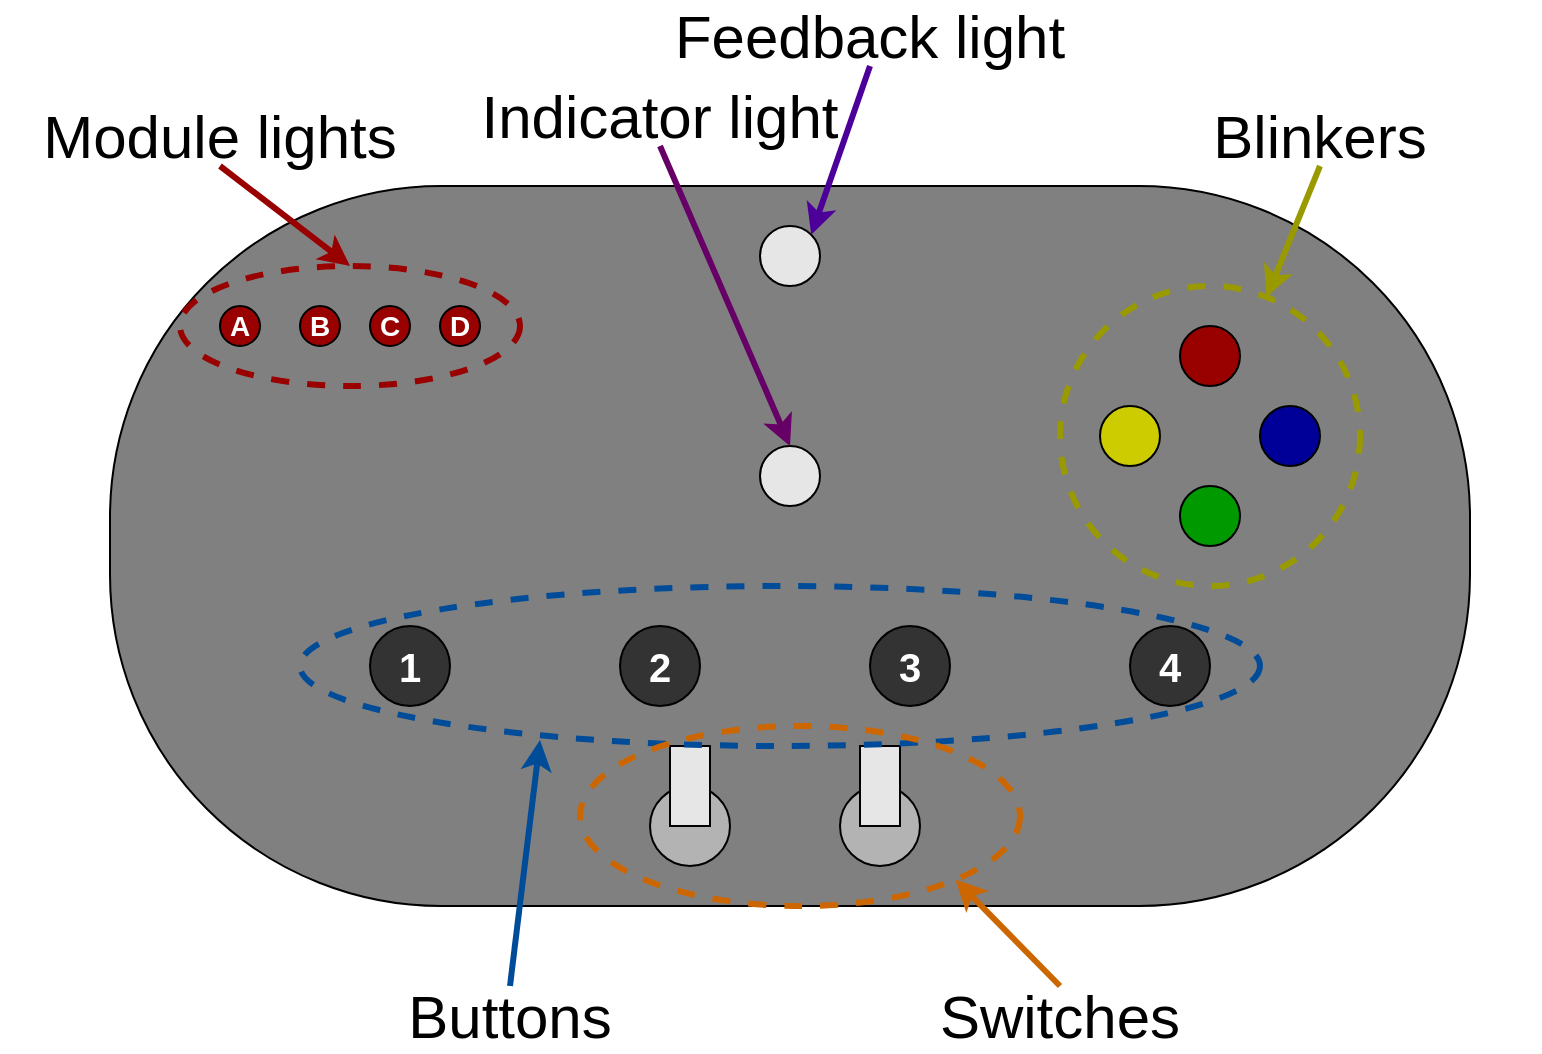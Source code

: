 <mxfile version="24.7.15">
  <diagram name="Page-1" id="f1resBihjJA7YEVhDyNh">
    <mxGraphModel dx="2074" dy="1134" grid="1" gridSize="10" guides="1" tooltips="1" connect="1" arrows="1" fold="1" page="1" pageScale="1" pageWidth="850" pageHeight="1100" math="0" shadow="0">
      <root>
        <mxCell id="0" />
        <mxCell id="1" parent="0" />
        <mxCell id="CFGmLskJlid70sAjZfMm-1" value="" style="rounded=1;whiteSpace=wrap;html=1;arcSize=46;fillColor=#808080;" vertex="1" parent="1">
          <mxGeometry x="85" y="120" width="680" height="360" as="geometry" />
        </mxCell>
        <mxCell id="CFGmLskJlid70sAjZfMm-2" value="" style="ellipse;whiteSpace=wrap;html=1;fillColor=#E6E6E6;" vertex="1" parent="1">
          <mxGeometry x="410" y="140" width="30" height="30" as="geometry" />
        </mxCell>
        <mxCell id="CFGmLskJlid70sAjZfMm-3" value="" style="ellipse;whiteSpace=wrap;html=1;fillColor=#E6E6E6;" vertex="1" parent="1">
          <mxGeometry x="410" y="250" width="30" height="30" as="geometry" />
        </mxCell>
        <mxCell id="CFGmLskJlid70sAjZfMm-4" value="" style="ellipse;whiteSpace=wrap;html=1;fillColor=#009900;" vertex="1" parent="1">
          <mxGeometry x="620" y="270" width="30" height="30" as="geometry" />
        </mxCell>
        <mxCell id="CFGmLskJlid70sAjZfMm-5" value="" style="ellipse;whiteSpace=wrap;html=1;fillColor=#990000;" vertex="1" parent="1">
          <mxGeometry x="620" y="190" width="30" height="30" as="geometry" />
        </mxCell>
        <mxCell id="CFGmLskJlid70sAjZfMm-6" value="" style="ellipse;whiteSpace=wrap;html=1;fillColor=#000099;" vertex="1" parent="1">
          <mxGeometry x="660" y="230" width="30" height="30" as="geometry" />
        </mxCell>
        <mxCell id="CFGmLskJlid70sAjZfMm-7" value="" style="ellipse;whiteSpace=wrap;html=1;direction=south;fillColor=#CCCC00;" vertex="1" parent="1">
          <mxGeometry x="580" y="230" width="30" height="30" as="geometry" />
        </mxCell>
        <mxCell id="CFGmLskJlid70sAjZfMm-8" value="" style="ellipse;whiteSpace=wrap;html=1;fillColor=#B3B3B3;" vertex="1" parent="1">
          <mxGeometry x="450" y="420" width="40" height="40" as="geometry" />
        </mxCell>
        <mxCell id="CFGmLskJlid70sAjZfMm-9" value="&lt;font style=&quot;font-size: 20px;&quot; color=&quot;#ffffff&quot;&gt;&lt;b&gt;2&lt;/b&gt;&lt;/font&gt;" style="ellipse;whiteSpace=wrap;html=1;fillColor=#333333;" vertex="1" parent="1">
          <mxGeometry x="340" y="340" width="40" height="40" as="geometry" />
        </mxCell>
        <mxCell id="CFGmLskJlid70sAjZfMm-10" value="&lt;font size=&quot;1&quot; color=&quot;#ffffff&quot;&gt;&lt;b style=&quot;font-size: 20px;&quot;&gt;1&lt;/b&gt;&lt;/font&gt;" style="ellipse;whiteSpace=wrap;html=1;fillColor=#333333;" vertex="1" parent="1">
          <mxGeometry x="215" y="340" width="40" height="40" as="geometry" />
        </mxCell>
        <mxCell id="CFGmLskJlid70sAjZfMm-11" value="&lt;font color=&quot;#ffffff&quot; style=&quot;font-size: 20px;&quot;&gt;&lt;b&gt;3&lt;/b&gt;&lt;/font&gt;" style="ellipse;whiteSpace=wrap;html=1;fillColor=#333333;" vertex="1" parent="1">
          <mxGeometry x="465" y="340" width="40" height="40" as="geometry" />
        </mxCell>
        <mxCell id="CFGmLskJlid70sAjZfMm-12" value="&lt;font color=&quot;#ffffff&quot; style=&quot;font-size: 20px;&quot;&gt;&lt;b&gt;4&lt;/b&gt;&lt;/font&gt;" style="ellipse;whiteSpace=wrap;html=1;fillColor=#333333;" vertex="1" parent="1">
          <mxGeometry x="595" y="340" width="40" height="40" as="geometry" />
        </mxCell>
        <mxCell id="CFGmLskJlid70sAjZfMm-13" value="" style="ellipse;whiteSpace=wrap;html=1;fillColor=#B3B3B3;" vertex="1" parent="1">
          <mxGeometry x="355" y="420" width="40" height="40" as="geometry" />
        </mxCell>
        <mxCell id="CFGmLskJlid70sAjZfMm-14" value="&lt;b&gt;&lt;font style=&quot;font-size: 14px;&quot; color=&quot;#ffffff&quot;&gt;A&lt;/font&gt;&lt;/b&gt;" style="ellipse;whiteSpace=wrap;html=1;fillColor=#990000;" vertex="1" parent="1">
          <mxGeometry x="140" y="180" width="20" height="20" as="geometry" />
        </mxCell>
        <mxCell id="CFGmLskJlid70sAjZfMm-15" value="&lt;font size=&quot;1&quot; color=&quot;#ffffff&quot;&gt;&lt;b style=&quot;font-size: 14px;&quot;&gt;B&lt;/b&gt;&lt;/font&gt;" style="ellipse;whiteSpace=wrap;html=1;fillColor=#990000;" vertex="1" parent="1">
          <mxGeometry x="180" y="180" width="20" height="20" as="geometry" />
        </mxCell>
        <mxCell id="CFGmLskJlid70sAjZfMm-16" value="&lt;font color=&quot;#ffffff&quot; style=&quot;font-size: 14px;&quot;&gt;&lt;b&gt;C&lt;/b&gt;&lt;/font&gt;" style="ellipse;whiteSpace=wrap;html=1;fillColor=#990000;" vertex="1" parent="1">
          <mxGeometry x="215" y="180" width="20" height="20" as="geometry" />
        </mxCell>
        <mxCell id="CFGmLskJlid70sAjZfMm-17" value="&lt;font color=&quot;#ffffff&quot; style=&quot;font-size: 14px;&quot;&gt;&lt;b&gt;D&lt;/b&gt;&lt;/font&gt;" style="ellipse;whiteSpace=wrap;html=1;fillColor=#990000;" vertex="1" parent="1">
          <mxGeometry x="250" y="180" width="20" height="20" as="geometry" />
        </mxCell>
        <mxCell id="CFGmLskJlid70sAjZfMm-18" value="" style="rounded=0;whiteSpace=wrap;html=1;fillColor=#E6E6E6;" vertex="1" parent="1">
          <mxGeometry x="365" y="400" width="20" height="40" as="geometry" />
        </mxCell>
        <mxCell id="CFGmLskJlid70sAjZfMm-19" value="" style="rounded=0;whiteSpace=wrap;html=1;fillColor=#E6E6E6;" vertex="1" parent="1">
          <mxGeometry x="460" y="400" width="20" height="40" as="geometry" />
        </mxCell>
        <mxCell id="CFGmLskJlid70sAjZfMm-20" value="" style="ellipse;whiteSpace=wrap;html=1;fillColor=none;strokeColor=#990000;strokeWidth=3;dashed=1;" vertex="1" parent="1">
          <mxGeometry x="120" y="160" width="170" height="60" as="geometry" />
        </mxCell>
        <mxCell id="CFGmLskJlid70sAjZfMm-21" value="" style="ellipse;whiteSpace=wrap;html=1;fillColor=none;strokeColor=#999900;strokeWidth=3;dashed=1;" vertex="1" parent="1">
          <mxGeometry x="560" y="170" width="150" height="150" as="geometry" />
        </mxCell>
        <mxCell id="CFGmLskJlid70sAjZfMm-22" value="" style="ellipse;whiteSpace=wrap;html=1;fillColor=none;strokeColor=#004C99;strokeWidth=3;dashed=1;" vertex="1" parent="1">
          <mxGeometry x="180" y="320" width="480" height="80" as="geometry" />
        </mxCell>
        <mxCell id="CFGmLskJlid70sAjZfMm-23" value="" style="ellipse;whiteSpace=wrap;html=1;fillColor=none;strokeColor=#CC6600;strokeWidth=3;dashed=1;" vertex="1" parent="1">
          <mxGeometry x="320" y="390" width="220" height="90" as="geometry" />
        </mxCell>
        <mxCell id="CFGmLskJlid70sAjZfMm-24" value="&lt;font style=&quot;font-size: 30px;&quot;&gt;Feedback light&lt;br&gt;&lt;/font&gt;" style="text;html=1;align=center;verticalAlign=middle;whiteSpace=wrap;rounded=0;" vertex="1" parent="1">
          <mxGeometry x="355" y="30" width="220" height="30" as="geometry" />
        </mxCell>
        <mxCell id="CFGmLskJlid70sAjZfMm-25" value="&lt;div&gt;&lt;font style=&quot;font-size: 30px;&quot;&gt;Indicator light&lt;/font&gt;&lt;/div&gt;" style="text;html=1;align=center;verticalAlign=middle;whiteSpace=wrap;rounded=0;" vertex="1" parent="1">
          <mxGeometry x="250" y="70" width="220" height="30" as="geometry" />
        </mxCell>
        <mxCell id="CFGmLskJlid70sAjZfMm-27" value="&lt;font style=&quot;font-size: 30px;&quot;&gt;Blinkers &lt;/font&gt;" style="text;html=1;align=center;verticalAlign=middle;whiteSpace=wrap;rounded=0;" vertex="1" parent="1">
          <mxGeometry x="580" y="80" width="220" height="30" as="geometry" />
        </mxCell>
        <mxCell id="CFGmLskJlid70sAjZfMm-28" value="&lt;font style=&quot;font-size: 30px;&quot;&gt;Module lights&lt;br&gt;&lt;/font&gt;" style="text;html=1;align=center;verticalAlign=middle;whiteSpace=wrap;rounded=0;" vertex="1" parent="1">
          <mxGeometry x="30" y="80" width="220" height="30" as="geometry" />
        </mxCell>
        <mxCell id="CFGmLskJlid70sAjZfMm-29" value="&lt;font style=&quot;font-size: 30px;&quot;&gt;Buttons&lt;br&gt;&lt;/font&gt;" style="text;html=1;align=center;verticalAlign=middle;whiteSpace=wrap;rounded=0;" vertex="1" parent="1">
          <mxGeometry x="175" y="520" width="220" height="30" as="geometry" />
        </mxCell>
        <mxCell id="CFGmLskJlid70sAjZfMm-30" value="&lt;font style=&quot;font-size: 30px;&quot;&gt;Switches&lt;br&gt;&lt;/font&gt;" style="text;html=1;align=center;verticalAlign=middle;whiteSpace=wrap;rounded=0;" vertex="1" parent="1">
          <mxGeometry x="450" y="520" width="220" height="30" as="geometry" />
        </mxCell>
        <mxCell id="CFGmLskJlid70sAjZfMm-32" value="" style="endArrow=classic;html=1;rounded=0;exitX=0.5;exitY=1;exitDx=0;exitDy=0;entryX=0.5;entryY=0;entryDx=0;entryDy=0;strokeWidth=3;strokeColor=#990000;" edge="1" parent="1" source="CFGmLskJlid70sAjZfMm-28" target="CFGmLskJlid70sAjZfMm-20">
          <mxGeometry width="50" height="50" relative="1" as="geometry">
            <mxPoint y="240" as="sourcePoint" />
            <mxPoint x="50" y="190" as="targetPoint" />
          </mxGeometry>
        </mxCell>
        <mxCell id="CFGmLskJlid70sAjZfMm-33" value="" style="endArrow=classic;html=1;rounded=0;exitX=0.5;exitY=1;exitDx=0;exitDy=0;entryX=0.5;entryY=0;entryDx=0;entryDy=0;strokeWidth=3;strokeColor=#660066;" edge="1" parent="1" source="CFGmLskJlid70sAjZfMm-25" target="CFGmLskJlid70sAjZfMm-3">
          <mxGeometry width="50" height="50" relative="1" as="geometry">
            <mxPoint x="870" y="230" as="sourcePoint" />
            <mxPoint x="920" y="180" as="targetPoint" />
          </mxGeometry>
        </mxCell>
        <mxCell id="CFGmLskJlid70sAjZfMm-34" value="" style="endArrow=classic;html=1;rounded=0;exitX=0.5;exitY=1;exitDx=0;exitDy=0;entryX=1;entryY=0;entryDx=0;entryDy=0;strokeWidth=3;strokeColor=#4C0099;" edge="1" parent="1" source="CFGmLskJlid70sAjZfMm-24" target="CFGmLskJlid70sAjZfMm-2">
          <mxGeometry width="50" height="50" relative="1" as="geometry">
            <mxPoint x="970" y="250" as="sourcePoint" />
            <mxPoint x="1020" y="200" as="targetPoint" />
          </mxGeometry>
        </mxCell>
        <mxCell id="CFGmLskJlid70sAjZfMm-35" value="" style="endArrow=classic;html=1;rounded=0;exitX=0.5;exitY=1;exitDx=0;exitDy=0;strokeWidth=3;strokeColor=#999900;" edge="1" parent="1" source="CFGmLskJlid70sAjZfMm-27" target="CFGmLskJlid70sAjZfMm-21">
          <mxGeometry width="50" height="50" relative="1" as="geometry">
            <mxPoint x="790" y="670" as="sourcePoint" />
            <mxPoint x="840" y="620" as="targetPoint" />
          </mxGeometry>
        </mxCell>
        <mxCell id="CFGmLskJlid70sAjZfMm-36" value="" style="endArrow=classic;html=1;rounded=0;exitX=0.5;exitY=0;exitDx=0;exitDy=0;entryX=0.25;entryY=0.963;entryDx=0;entryDy=0;entryPerimeter=0;strokeWidth=3;strokeColor=#004C99;" edge="1" parent="1" source="CFGmLskJlid70sAjZfMm-29" target="CFGmLskJlid70sAjZfMm-22">
          <mxGeometry width="50" height="50" relative="1" as="geometry">
            <mxPoint x="210" y="740" as="sourcePoint" />
            <mxPoint x="260" y="690" as="targetPoint" />
          </mxGeometry>
        </mxCell>
        <mxCell id="CFGmLskJlid70sAjZfMm-37" value="" style="endArrow=classic;html=1;rounded=0;exitX=0.5;exitY=0;exitDx=0;exitDy=0;entryX=1;entryY=1;entryDx=0;entryDy=0;strokeWidth=3;strokeColor=#CC6600;" edge="1" parent="1" source="CFGmLskJlid70sAjZfMm-30" target="CFGmLskJlid70sAjZfMm-23">
          <mxGeometry width="50" height="50" relative="1" as="geometry">
            <mxPoint x="730" y="720" as="sourcePoint" />
            <mxPoint x="780" y="670" as="targetPoint" />
          </mxGeometry>
        </mxCell>
      </root>
    </mxGraphModel>
  </diagram>
</mxfile>
